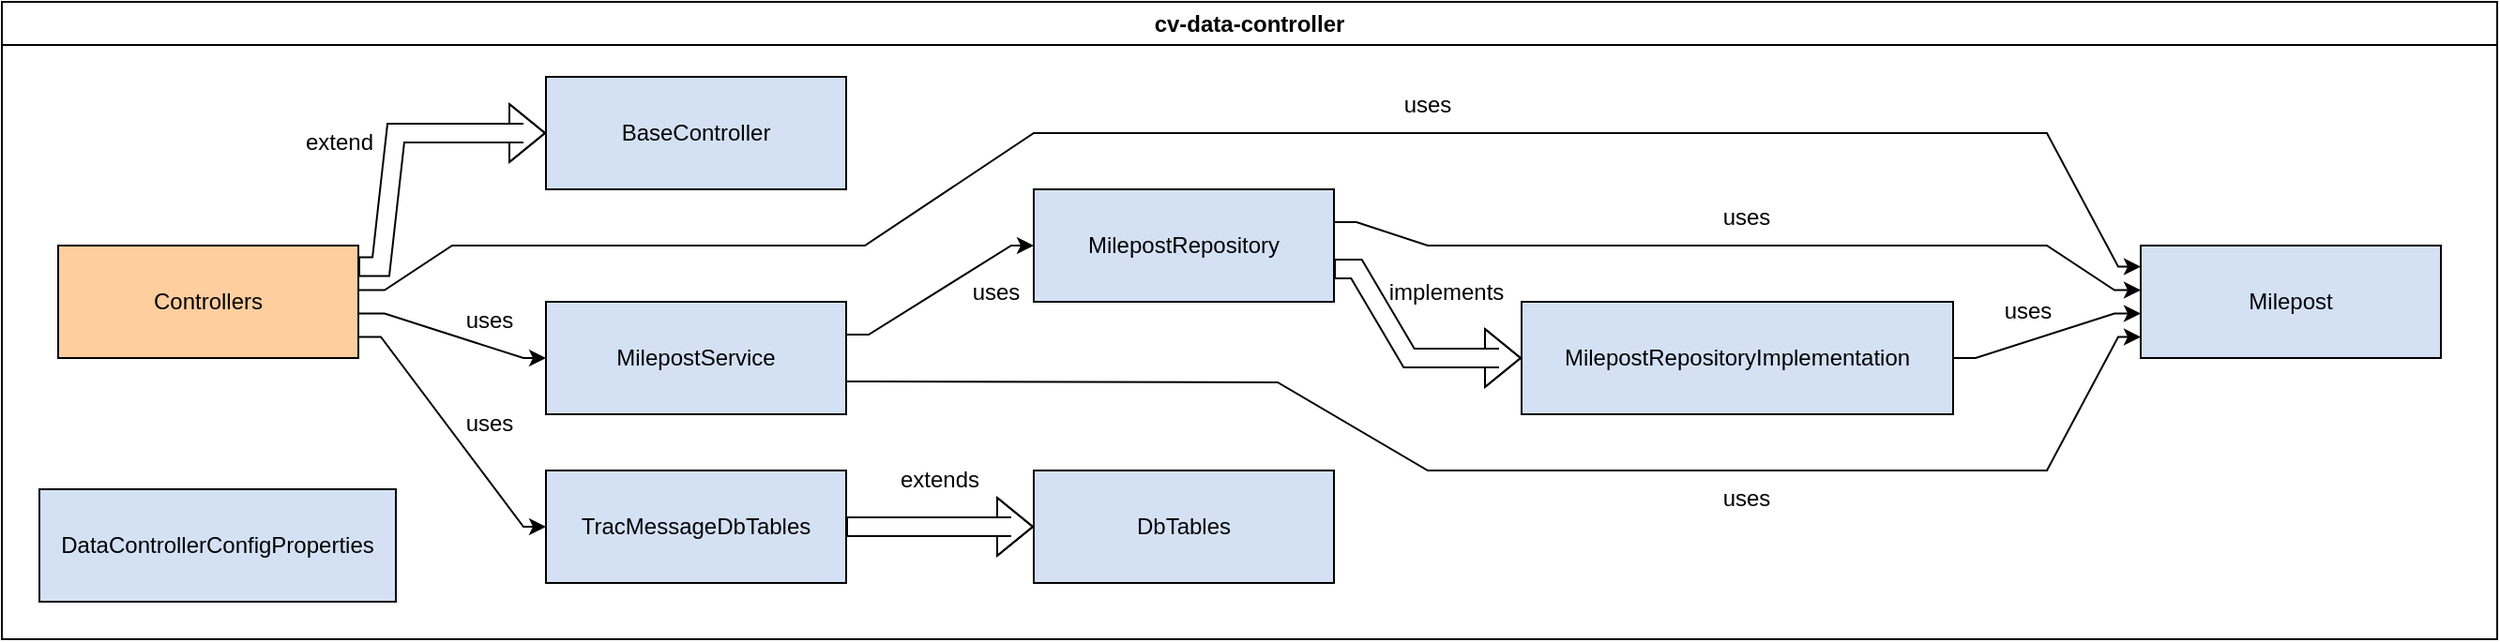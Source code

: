 <mxfile version="24.2.5" type="device">
  <diagram id="C5RBs43oDa-KdzZeNtuy" name="Page-1">
    <mxGraphModel dx="2544" dy="839" grid="1" gridSize="10" guides="1" tooltips="1" connect="1" arrows="1" fold="1" page="1" pageScale="1" pageWidth="827" pageHeight="1169" math="0" shadow="0">
      <root>
        <mxCell id="WIyWlLk6GJQsqaUBKTNV-0" />
        <mxCell id="WIyWlLk6GJQsqaUBKTNV-1" parent="WIyWlLk6GJQsqaUBKTNV-0" />
        <mxCell id="va2_-kU2H1jiuco8N1ax-3" value="BaseController" style="rounded=0;whiteSpace=wrap;html=1;fillColor=#D4E1F5;container=0;" vertex="1" parent="WIyWlLk6GJQsqaUBKTNV-1">
          <mxGeometry x="260" y="120" width="160" height="60" as="geometry" />
        </mxCell>
        <mxCell id="va2_-kU2H1jiuco8N1ax-97" style="edgeStyle=orthogonalEdgeStyle;rounded=0;orthogonalLoop=1;jettySize=auto;html=1;noEdgeStyle=1;orthogonal=1;" edge="1" parent="WIyWlLk6GJQsqaUBKTNV-1" source="va2_-kU2H1jiuco8N1ax-69" target="va2_-kU2H1jiuco8N1ax-74">
          <mxGeometry relative="1" as="geometry">
            <Array as="points">
              <mxPoint x="174" y="233.75" />
              <mxPoint x="210" y="210" />
              <mxPoint x="430" y="210" />
              <mxPoint x="520" y="150" />
              <mxPoint x="730" y="150" />
              <mxPoint x="730" y="150" />
              <mxPoint x="1060" y="150" />
              <mxPoint x="1098" y="221.25" />
            </Array>
          </mxGeometry>
        </mxCell>
        <mxCell id="va2_-kU2H1jiuco8N1ax-98" style="edgeStyle=orthogonalEdgeStyle;rounded=0;orthogonalLoop=1;jettySize=auto;html=1;noEdgeStyle=1;orthogonal=1;" edge="1" parent="WIyWlLk6GJQsqaUBKTNV-1" source="va2_-kU2H1jiuco8N1ax-69" target="va2_-kU2H1jiuco8N1ax-77">
          <mxGeometry relative="1" as="geometry">
            <Array as="points">
              <mxPoint x="174" y="246.25" />
              <mxPoint x="248" y="270" />
            </Array>
          </mxGeometry>
        </mxCell>
        <mxCell id="va2_-kU2H1jiuco8N1ax-99" style="edgeStyle=orthogonalEdgeStyle;rounded=0;orthogonalLoop=1;jettySize=auto;html=1;noEdgeStyle=1;orthogonal=1;" edge="1" parent="WIyWlLk6GJQsqaUBKTNV-1" source="va2_-kU2H1jiuco8N1ax-69" target="va2_-kU2H1jiuco8N1ax-79">
          <mxGeometry relative="1" as="geometry">
            <Array as="points">
              <mxPoint x="172" y="258.75" />
              <mxPoint x="248" y="360" />
            </Array>
          </mxGeometry>
        </mxCell>
        <mxCell id="va2_-kU2H1jiuco8N1ax-100" style="edgeStyle=orthogonalEdgeStyle;rounded=0;orthogonalLoop=1;jettySize=auto;html=1;shape=flexArrow;noEdgeStyle=1;orthogonal=1;" edge="1" parent="WIyWlLk6GJQsqaUBKTNV-1" source="va2_-kU2H1jiuco8N1ax-69" target="va2_-kU2H1jiuco8N1ax-3">
          <mxGeometry relative="1" as="geometry">
            <Array as="points">
              <mxPoint x="172" y="221.25" />
              <mxPoint x="180" y="150" />
              <mxPoint x="248" y="150" />
            </Array>
          </mxGeometry>
        </mxCell>
        <mxCell id="va2_-kU2H1jiuco8N1ax-69" value="Controllers" style="rounded=0;whiteSpace=wrap;html=1;fillColor=#FFCE9F;container=0;" vertex="1" parent="WIyWlLk6GJQsqaUBKTNV-1">
          <mxGeometry y="210" width="160" height="60" as="geometry" />
        </mxCell>
        <mxCell id="va2_-kU2H1jiuco8N1ax-74" value="Milepost" style="rounded=0;whiteSpace=wrap;html=1;fillColor=#D4E1F5;container=0;" vertex="1" parent="WIyWlLk6GJQsqaUBKTNV-1">
          <mxGeometry x="1110" y="210" width="160" height="60" as="geometry" />
        </mxCell>
        <mxCell id="va2_-kU2H1jiuco8N1ax-80" style="edgeStyle=orthogonalEdgeStyle;rounded=0;orthogonalLoop=1;jettySize=auto;html=1;noEdgeStyle=1;orthogonal=1;" edge="1" parent="WIyWlLk6GJQsqaUBKTNV-1" source="va2_-kU2H1jiuco8N1ax-75" target="va2_-kU2H1jiuco8N1ax-74">
          <mxGeometry relative="1" as="geometry">
            <Array as="points">
              <mxPoint x="692" y="197.5" />
              <mxPoint x="730" y="210" />
              <mxPoint x="1060" y="210" />
              <mxPoint x="1096" y="233.75" />
            </Array>
          </mxGeometry>
        </mxCell>
        <mxCell id="va2_-kU2H1jiuco8N1ax-90" style="edgeStyle=orthogonalEdgeStyle;rounded=0;orthogonalLoop=1;jettySize=auto;html=1;shape=flexArrow;noEdgeStyle=1;orthogonal=1;" edge="1" parent="WIyWlLk6GJQsqaUBKTNV-1" source="va2_-kU2H1jiuco8N1ax-75" target="va2_-kU2H1jiuco8N1ax-76">
          <mxGeometry relative="1" as="geometry">
            <Array as="points">
              <mxPoint x="692" y="222.5" />
              <mxPoint x="720" y="270" />
              <mxPoint x="768" y="270" />
            </Array>
          </mxGeometry>
        </mxCell>
        <mxCell id="va2_-kU2H1jiuco8N1ax-75" value="MilepostRepository" style="rounded=0;whiteSpace=wrap;html=1;fillColor=#D4E1F5;container=0;" vertex="1" parent="WIyWlLk6GJQsqaUBKTNV-1">
          <mxGeometry x="520" y="180" width="160" height="60" as="geometry" />
        </mxCell>
        <mxCell id="va2_-kU2H1jiuco8N1ax-89" style="edgeStyle=orthogonalEdgeStyle;rounded=0;orthogonalLoop=1;jettySize=auto;html=1;noEdgeStyle=1;orthogonal=1;" edge="1" parent="WIyWlLk6GJQsqaUBKTNV-1" source="va2_-kU2H1jiuco8N1ax-76" target="va2_-kU2H1jiuco8N1ax-74">
          <mxGeometry relative="1" as="geometry">
            <Array as="points">
              <mxPoint x="1022" y="270" />
              <mxPoint x="1096" y="246.25" />
            </Array>
          </mxGeometry>
        </mxCell>
        <mxCell id="va2_-kU2H1jiuco8N1ax-76" value="MilepostRepositoryImplementation" style="rounded=0;whiteSpace=wrap;html=1;fillColor=#D4E1F5;container=0;" vertex="1" parent="WIyWlLk6GJQsqaUBKTNV-1">
          <mxGeometry x="780" y="240" width="230" height="60" as="geometry" />
        </mxCell>
        <mxCell id="va2_-kU2H1jiuco8N1ax-95" style="edgeStyle=orthogonalEdgeStyle;rounded=0;orthogonalLoop=1;jettySize=auto;html=1;noEdgeStyle=1;orthogonal=1;" edge="1" parent="WIyWlLk6GJQsqaUBKTNV-1" source="va2_-kU2H1jiuco8N1ax-77" target="va2_-kU2H1jiuco8N1ax-75">
          <mxGeometry relative="1" as="geometry">
            <Array as="points">
              <mxPoint x="432" y="257.5" />
              <mxPoint x="508" y="210" />
            </Array>
          </mxGeometry>
        </mxCell>
        <mxCell id="va2_-kU2H1jiuco8N1ax-96" style="edgeStyle=orthogonalEdgeStyle;rounded=0;orthogonalLoop=1;jettySize=auto;html=1;noEdgeStyle=1;orthogonal=1;" edge="1" parent="WIyWlLk6GJQsqaUBKTNV-1" source="va2_-kU2H1jiuco8N1ax-77" target="va2_-kU2H1jiuco8N1ax-74">
          <mxGeometry relative="1" as="geometry">
            <Array as="points">
              <mxPoint x="432" y="282.5" />
              <mxPoint x="650" y="283" />
              <mxPoint x="730" y="330" />
              <mxPoint x="1060" y="330" />
              <mxPoint x="1098" y="258.75" />
            </Array>
          </mxGeometry>
        </mxCell>
        <mxCell id="va2_-kU2H1jiuco8N1ax-77" value="MilepostService" style="rounded=0;whiteSpace=wrap;html=1;fillColor=#D4E1F5;container=0;" vertex="1" parent="WIyWlLk6GJQsqaUBKTNV-1">
          <mxGeometry x="260" y="240" width="160" height="60" as="geometry" />
        </mxCell>
        <mxCell id="va2_-kU2H1jiuco8N1ax-78" value="DbTables" style="rounded=0;whiteSpace=wrap;html=1;fillColor=#D4E1F5;container=0;" vertex="1" parent="WIyWlLk6GJQsqaUBKTNV-1">
          <mxGeometry x="520" y="330" width="160" height="60" as="geometry" />
        </mxCell>
        <mxCell id="va2_-kU2H1jiuco8N1ax-101" style="edgeStyle=orthogonalEdgeStyle;rounded=0;orthogonalLoop=1;jettySize=auto;html=1;shape=flexArrow;noEdgeStyle=1;orthogonal=1;" edge="1" parent="WIyWlLk6GJQsqaUBKTNV-1" source="va2_-kU2H1jiuco8N1ax-79" target="va2_-kU2H1jiuco8N1ax-78">
          <mxGeometry relative="1" as="geometry">
            <Array as="points">
              <mxPoint x="432" y="360" />
              <mxPoint x="508" y="360" />
            </Array>
          </mxGeometry>
        </mxCell>
        <mxCell id="va2_-kU2H1jiuco8N1ax-79" value="TracMessageDbTables" style="rounded=0;whiteSpace=wrap;html=1;fillColor=#D4E1F5;container=0;" vertex="1" parent="WIyWlLk6GJQsqaUBKTNV-1">
          <mxGeometry x="260" y="330" width="160" height="60" as="geometry" />
        </mxCell>
        <mxCell id="va2_-kU2H1jiuco8N1ax-102" value="cv-data-controller" style="swimlane;whiteSpace=wrap;html=1;" vertex="1" parent="WIyWlLk6GJQsqaUBKTNV-1">
          <mxGeometry x="-30" y="80" width="1330" height="340" as="geometry" />
        </mxCell>
        <mxCell id="va2_-kU2H1jiuco8N1ax-103" value="extend" style="text;html=1;align=center;verticalAlign=middle;whiteSpace=wrap;rounded=0;" vertex="1" parent="va2_-kU2H1jiuco8N1ax-102">
          <mxGeometry x="150" y="60" width="60" height="30" as="geometry" />
        </mxCell>
        <mxCell id="va2_-kU2H1jiuco8N1ax-106" value="extends" style="text;html=1;align=center;verticalAlign=middle;whiteSpace=wrap;rounded=0;" vertex="1" parent="va2_-kU2H1jiuco8N1ax-102">
          <mxGeometry x="470" y="240" width="60" height="30" as="geometry" />
        </mxCell>
        <mxCell id="va2_-kU2H1jiuco8N1ax-104" value="implements" style="text;html=1;align=center;verticalAlign=middle;whiteSpace=wrap;rounded=0;" vertex="1" parent="va2_-kU2H1jiuco8N1ax-102">
          <mxGeometry x="740" y="140" width="60" height="30" as="geometry" />
        </mxCell>
        <mxCell id="va2_-kU2H1jiuco8N1ax-107" value="uses" style="text;html=1;align=center;verticalAlign=middle;whiteSpace=wrap;rounded=0;" vertex="1" parent="va2_-kU2H1jiuco8N1ax-102">
          <mxGeometry x="900" y="100" width="60" height="30" as="geometry" />
        </mxCell>
        <mxCell id="va2_-kU2H1jiuco8N1ax-108" value="uses" style="text;html=1;align=center;verticalAlign=middle;whiteSpace=wrap;rounded=0;" vertex="1" parent="va2_-kU2H1jiuco8N1ax-102">
          <mxGeometry x="730" y="40" width="60" height="30" as="geometry" />
        </mxCell>
        <mxCell id="va2_-kU2H1jiuco8N1ax-109" value="uses" style="text;html=1;align=center;verticalAlign=middle;whiteSpace=wrap;rounded=0;" vertex="1" parent="va2_-kU2H1jiuco8N1ax-102">
          <mxGeometry x="230" y="210" width="60" height="30" as="geometry" />
        </mxCell>
        <mxCell id="va2_-kU2H1jiuco8N1ax-110" value="uses" style="text;html=1;align=center;verticalAlign=middle;whiteSpace=wrap;rounded=0;" vertex="1" parent="va2_-kU2H1jiuco8N1ax-102">
          <mxGeometry x="230" y="155" width="60" height="30" as="geometry" />
        </mxCell>
        <mxCell id="va2_-kU2H1jiuco8N1ax-112" value="uses" style="text;html=1;align=center;verticalAlign=middle;whiteSpace=wrap;rounded=0;" vertex="1" parent="va2_-kU2H1jiuco8N1ax-102">
          <mxGeometry x="900" y="250" width="60" height="30" as="geometry" />
        </mxCell>
        <mxCell id="va2_-kU2H1jiuco8N1ax-113" value="uses" style="text;html=1;align=center;verticalAlign=middle;whiteSpace=wrap;rounded=0;" vertex="1" parent="va2_-kU2H1jiuco8N1ax-102">
          <mxGeometry x="1050" y="150" width="60" height="30" as="geometry" />
        </mxCell>
        <mxCell id="va2_-kU2H1jiuco8N1ax-114" value="uses" style="text;html=1;align=center;verticalAlign=middle;whiteSpace=wrap;rounded=0;" vertex="1" parent="va2_-kU2H1jiuco8N1ax-102">
          <mxGeometry x="500" y="140" width="60" height="30" as="geometry" />
        </mxCell>
        <mxCell id="va2_-kU2H1jiuco8N1ax-73" value="DataControllerConfigProperties" style="rounded=0;whiteSpace=wrap;html=1;fillColor=#D4E1F5;container=0;" vertex="1" parent="va2_-kU2H1jiuco8N1ax-102">
          <mxGeometry x="20" y="260" width="190" height="60" as="geometry" />
        </mxCell>
      </root>
    </mxGraphModel>
  </diagram>
</mxfile>
